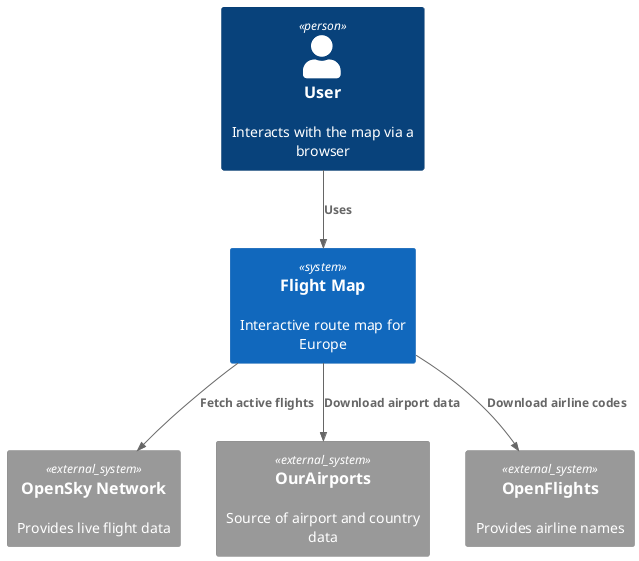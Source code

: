 @startuml
!include <C4/C4_Context>

Person(user, "User", "Interacts with the map via a browser")
System(flightmap, "Flight Map", "Interactive route map for Europe")
System_Ext(opensky, "OpenSky Network", "Provides live flight data")
System_Ext(ourairports, "OurAirports", "Source of airport and country data")
System_Ext(openflights, "OpenFlights", "Provides airline names")

Rel(user, flightmap, "Uses")
Rel(flightmap, opensky, "Fetch active flights")
Rel(flightmap, ourairports, "Download airport data")
Rel(flightmap, openflights, "Download airline codes")

@enduml
